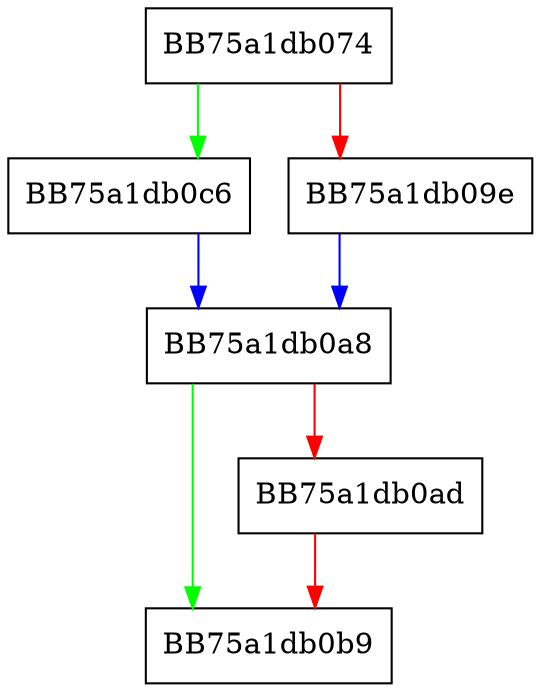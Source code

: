digraph WrapHKEYIntoRegistryKey {
  node [shape="box"];
  graph [splines=ortho];
  BB75a1db074 -> BB75a1db0c6 [color="green"];
  BB75a1db074 -> BB75a1db09e [color="red"];
  BB75a1db09e -> BB75a1db0a8 [color="blue"];
  BB75a1db0a8 -> BB75a1db0b9 [color="green"];
  BB75a1db0a8 -> BB75a1db0ad [color="red"];
  BB75a1db0ad -> BB75a1db0b9 [color="red"];
  BB75a1db0c6 -> BB75a1db0a8 [color="blue"];
}
